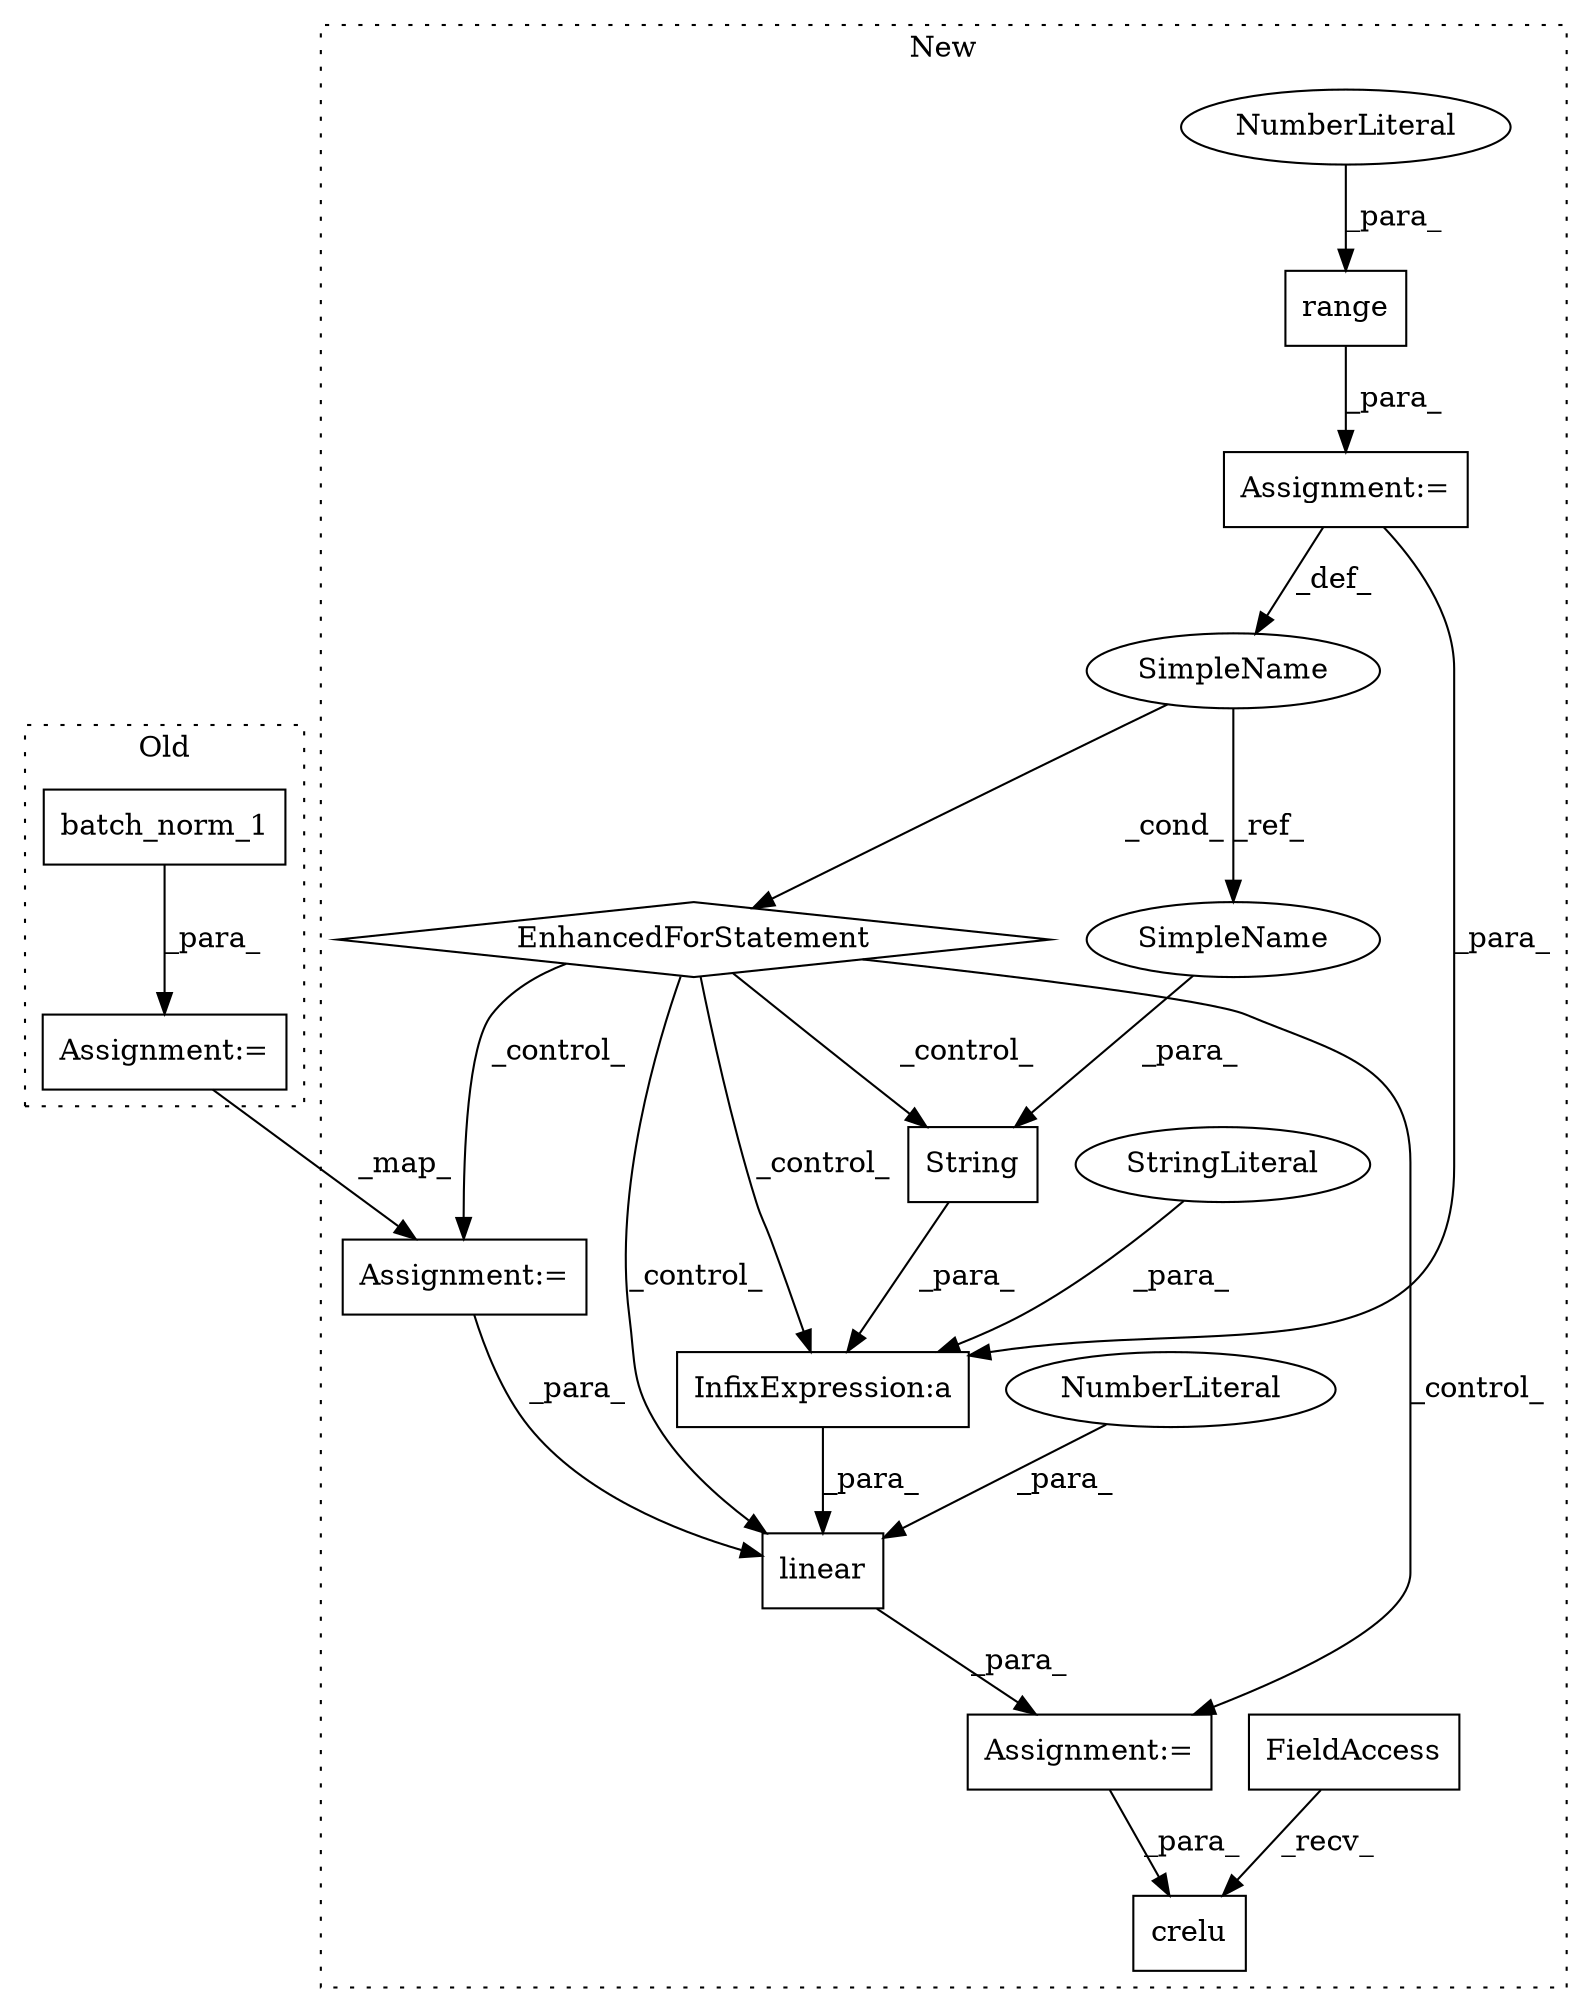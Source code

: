 digraph G {
subgraph cluster0 {
1 [label="batch_norm_1" a="32" s="3199,3215" l="13,1" shape="box"];
16 [label="Assignment:=" a="7" s="3225" l="1" shape="box"];
label = "Old";
style="dotted";
}
subgraph cluster1 {
2 [label="EnhancedForStatement" a="70" s="3363,3433" l="53,2" shape="diamond"];
3 [label="SimpleName" a="42" s="3420" l="1" shape="ellipse"];
4 [label="String" a="32" s="3508,3516" l="7,1" shape="box"];
5 [label="InfixExpression:a" a="27" s="3505" l="3" shape="box"];
6 [label="linear" a="32" s="3483,3517" l="7,1" shape="box"];
7 [label="NumberLiteral" a="34" s="3494" l="3" shape="ellipse"];
8 [label="crelu" a="32" s="3548,3557" l="6,1" shape="box"];
9 [label="FieldAccess" a="22" s="3534" l="13" shape="box"];
10 [label="range" a="32" s="3424,3432" l="6,1" shape="box"];
11 [label="NumberLiteral" a="34" s="3430" l="2" shape="ellipse"];
12 [label="Assignment:=" a="7" s="3482" l="1" shape="box"];
13 [label="StringLiteral" a="45" s="3498" l="7" shape="ellipse"];
14 [label="Assignment:=" a="7" s="3363,3433" l="53,2" shape="box"];
15 [label="Assignment:=" a="7" s="3446" l="1" shape="box"];
17 [label="SimpleName" a="42" s="3515" l="1" shape="ellipse"];
label = "New";
style="dotted";
}
1 -> 16 [label="_para_"];
2 -> 6 [label="_control_"];
2 -> 4 [label="_control_"];
2 -> 15 [label="_control_"];
2 -> 12 [label="_control_"];
2 -> 5 [label="_control_"];
3 -> 2 [label="_cond_"];
3 -> 17 [label="_ref_"];
4 -> 5 [label="_para_"];
5 -> 6 [label="_para_"];
6 -> 12 [label="_para_"];
7 -> 6 [label="_para_"];
9 -> 8 [label="_recv_"];
10 -> 14 [label="_para_"];
11 -> 10 [label="_para_"];
12 -> 8 [label="_para_"];
13 -> 5 [label="_para_"];
14 -> 5 [label="_para_"];
14 -> 3 [label="_def_"];
15 -> 6 [label="_para_"];
16 -> 15 [label="_map_"];
17 -> 4 [label="_para_"];
}